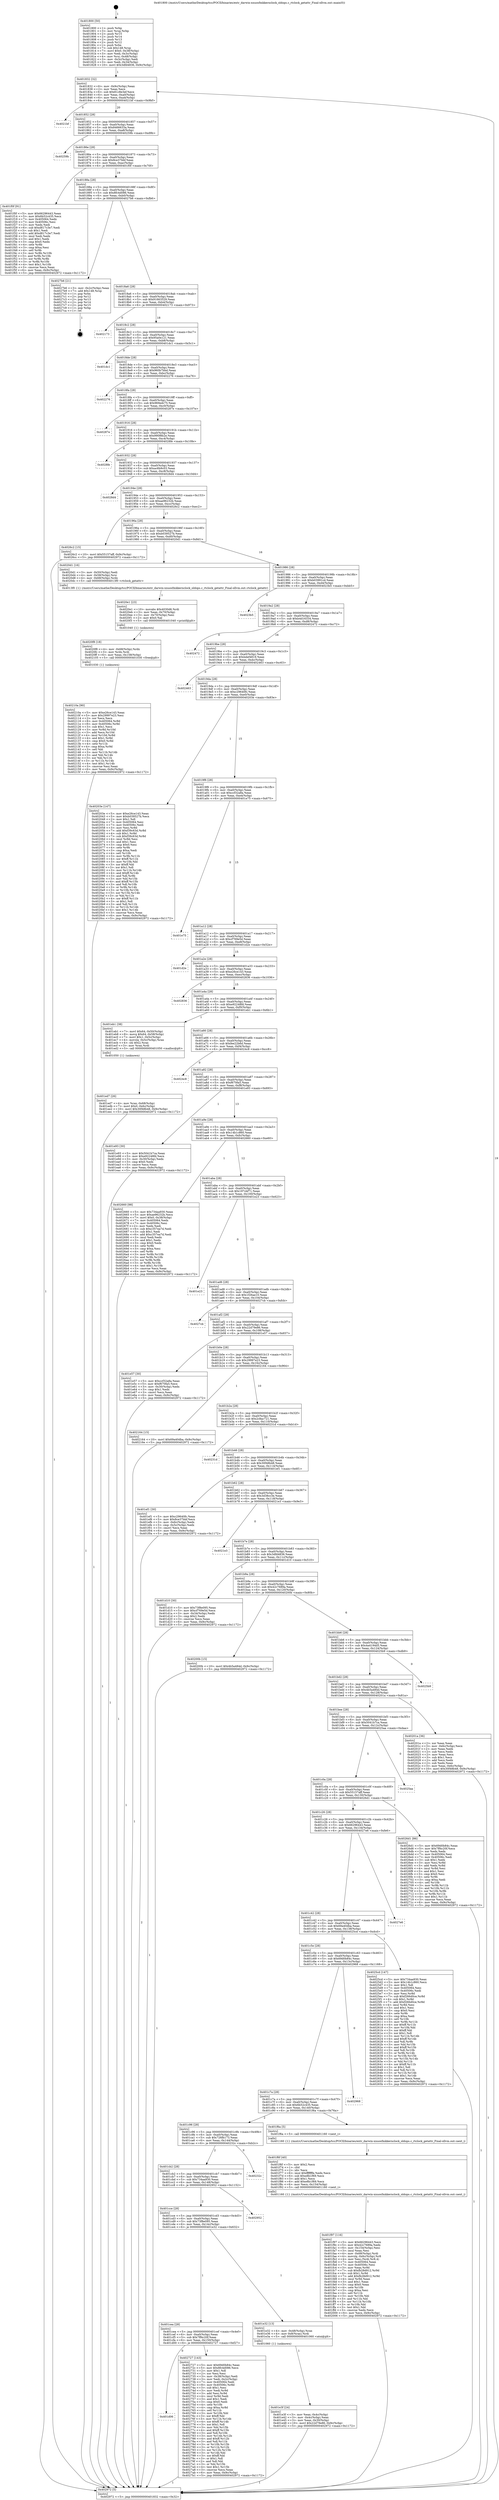 digraph "0x401800" {
  label = "0x401800 (/mnt/c/Users/mathe/Desktop/tcc/POCII/binaries/extr_darwin-xnuosfmkkernclock_oldops.c_rtclock_getattr_Final-ollvm.out::main(0))"
  labelloc = "t"
  node[shape=record]

  Entry [label="",width=0.3,height=0.3,shape=circle,fillcolor=black,style=filled]
  "0x401832" [label="{
     0x401832 [32]\l
     | [instrs]\l
     &nbsp;&nbsp;0x401832 \<+6\>: mov -0x9c(%rbp),%eax\l
     &nbsp;&nbsp;0x401838 \<+2\>: mov %eax,%ecx\l
     &nbsp;&nbsp;0x40183a \<+6\>: sub $0x81c8e3ef,%ecx\l
     &nbsp;&nbsp;0x401840 \<+6\>: mov %eax,-0xa0(%rbp)\l
     &nbsp;&nbsp;0x401846 \<+6\>: mov %ecx,-0xa4(%rbp)\l
     &nbsp;&nbsp;0x40184c \<+6\>: je 00000000004021bf \<main+0x9bf\>\l
  }"]
  "0x4021bf" [label="{
     0x4021bf\l
  }", style=dashed]
  "0x401852" [label="{
     0x401852 [28]\l
     | [instrs]\l
     &nbsp;&nbsp;0x401852 \<+5\>: jmp 0000000000401857 \<main+0x57\>\l
     &nbsp;&nbsp;0x401857 \<+6\>: mov -0xa0(%rbp),%eax\l
     &nbsp;&nbsp;0x40185d \<+5\>: sub $0x8466633a,%eax\l
     &nbsp;&nbsp;0x401862 \<+6\>: mov %eax,-0xa8(%rbp)\l
     &nbsp;&nbsp;0x401868 \<+6\>: je 000000000040259b \<main+0xd9b\>\l
  }"]
  Exit [label="",width=0.3,height=0.3,shape=circle,fillcolor=black,style=filled,peripheries=2]
  "0x40259b" [label="{
     0x40259b\l
  }", style=dashed]
  "0x40186e" [label="{
     0x40186e [28]\l
     | [instrs]\l
     &nbsp;&nbsp;0x40186e \<+5\>: jmp 0000000000401873 \<main+0x73\>\l
     &nbsp;&nbsp;0x401873 \<+6\>: mov -0xa0(%rbp),%eax\l
     &nbsp;&nbsp;0x401879 \<+5\>: sub $0x8ce37bbf,%eax\l
     &nbsp;&nbsp;0x40187e \<+6\>: mov %eax,-0xac(%rbp)\l
     &nbsp;&nbsp;0x401884 \<+6\>: je 0000000000401f0f \<main+0x70f\>\l
  }"]
  "0x401d06" [label="{
     0x401d06\l
  }", style=dashed]
  "0x401f0f" [label="{
     0x401f0f [91]\l
     | [instrs]\l
     &nbsp;&nbsp;0x401f0f \<+5\>: mov $0x66296443,%eax\l
     &nbsp;&nbsp;0x401f14 \<+5\>: mov $0x6b52c435,%ecx\l
     &nbsp;&nbsp;0x401f19 \<+7\>: mov 0x405064,%edx\l
     &nbsp;&nbsp;0x401f20 \<+7\>: mov 0x40506c,%esi\l
     &nbsp;&nbsp;0x401f27 \<+2\>: mov %edx,%edi\l
     &nbsp;&nbsp;0x401f29 \<+6\>: sub $0xd817c3e7,%edi\l
     &nbsp;&nbsp;0x401f2f \<+3\>: sub $0x1,%edi\l
     &nbsp;&nbsp;0x401f32 \<+6\>: add $0xd817c3e7,%edi\l
     &nbsp;&nbsp;0x401f38 \<+3\>: imul %edi,%edx\l
     &nbsp;&nbsp;0x401f3b \<+3\>: and $0x1,%edx\l
     &nbsp;&nbsp;0x401f3e \<+3\>: cmp $0x0,%edx\l
     &nbsp;&nbsp;0x401f41 \<+4\>: sete %r8b\l
     &nbsp;&nbsp;0x401f45 \<+3\>: cmp $0xa,%esi\l
     &nbsp;&nbsp;0x401f48 \<+4\>: setl %r9b\l
     &nbsp;&nbsp;0x401f4c \<+3\>: mov %r8b,%r10b\l
     &nbsp;&nbsp;0x401f4f \<+3\>: and %r9b,%r10b\l
     &nbsp;&nbsp;0x401f52 \<+3\>: xor %r9b,%r8b\l
     &nbsp;&nbsp;0x401f55 \<+3\>: or %r8b,%r10b\l
     &nbsp;&nbsp;0x401f58 \<+4\>: test $0x1,%r10b\l
     &nbsp;&nbsp;0x401f5c \<+3\>: cmovne %ecx,%eax\l
     &nbsp;&nbsp;0x401f5f \<+6\>: mov %eax,-0x9c(%rbp)\l
     &nbsp;&nbsp;0x401f65 \<+5\>: jmp 0000000000402972 \<main+0x1172\>\l
  }"]
  "0x40188a" [label="{
     0x40188a [28]\l
     | [instrs]\l
     &nbsp;&nbsp;0x40188a \<+5\>: jmp 000000000040188f \<main+0x8f\>\l
     &nbsp;&nbsp;0x40188f \<+6\>: mov -0xa0(%rbp),%eax\l
     &nbsp;&nbsp;0x401895 \<+5\>: sub $0x8fc4d086,%eax\l
     &nbsp;&nbsp;0x40189a \<+6\>: mov %eax,-0xb0(%rbp)\l
     &nbsp;&nbsp;0x4018a0 \<+6\>: je 00000000004027b6 \<main+0xfb6\>\l
  }"]
  "0x402727" [label="{
     0x402727 [143]\l
     | [instrs]\l
     &nbsp;&nbsp;0x402727 \<+5\>: mov $0x69d0b84c,%eax\l
     &nbsp;&nbsp;0x40272c \<+5\>: mov $0x8fc4d086,%ecx\l
     &nbsp;&nbsp;0x402731 \<+2\>: mov $0x1,%dl\l
     &nbsp;&nbsp;0x402733 \<+2\>: xor %esi,%esi\l
     &nbsp;&nbsp;0x402735 \<+3\>: mov -0x38(%rbp),%edi\l
     &nbsp;&nbsp;0x402738 \<+3\>: mov %edi,-0x2c(%rbp)\l
     &nbsp;&nbsp;0x40273b \<+7\>: mov 0x405064,%edi\l
     &nbsp;&nbsp;0x402742 \<+8\>: mov 0x40506c,%r8d\l
     &nbsp;&nbsp;0x40274a \<+3\>: sub $0x1,%esi\l
     &nbsp;&nbsp;0x40274d \<+3\>: mov %edi,%r9d\l
     &nbsp;&nbsp;0x402750 \<+3\>: add %esi,%r9d\l
     &nbsp;&nbsp;0x402753 \<+4\>: imul %r9d,%edi\l
     &nbsp;&nbsp;0x402757 \<+3\>: and $0x1,%edi\l
     &nbsp;&nbsp;0x40275a \<+3\>: cmp $0x0,%edi\l
     &nbsp;&nbsp;0x40275d \<+4\>: sete %r10b\l
     &nbsp;&nbsp;0x402761 \<+4\>: cmp $0xa,%r8d\l
     &nbsp;&nbsp;0x402765 \<+4\>: setl %r11b\l
     &nbsp;&nbsp;0x402769 \<+3\>: mov %r10b,%bl\l
     &nbsp;&nbsp;0x40276c \<+3\>: xor $0xff,%bl\l
     &nbsp;&nbsp;0x40276f \<+3\>: mov %r11b,%r14b\l
     &nbsp;&nbsp;0x402772 \<+4\>: xor $0xff,%r14b\l
     &nbsp;&nbsp;0x402776 \<+3\>: xor $0x1,%dl\l
     &nbsp;&nbsp;0x402779 \<+3\>: mov %bl,%r15b\l
     &nbsp;&nbsp;0x40277c \<+4\>: and $0xff,%r15b\l
     &nbsp;&nbsp;0x402780 \<+3\>: and %dl,%r10b\l
     &nbsp;&nbsp;0x402783 \<+3\>: mov %r14b,%r12b\l
     &nbsp;&nbsp;0x402786 \<+4\>: and $0xff,%r12b\l
     &nbsp;&nbsp;0x40278a \<+3\>: and %dl,%r11b\l
     &nbsp;&nbsp;0x40278d \<+3\>: or %r10b,%r15b\l
     &nbsp;&nbsp;0x402790 \<+3\>: or %r11b,%r12b\l
     &nbsp;&nbsp;0x402793 \<+3\>: xor %r12b,%r15b\l
     &nbsp;&nbsp;0x402796 \<+3\>: or %r14b,%bl\l
     &nbsp;&nbsp;0x402799 \<+3\>: xor $0xff,%bl\l
     &nbsp;&nbsp;0x40279c \<+3\>: or $0x1,%dl\l
     &nbsp;&nbsp;0x40279f \<+2\>: and %dl,%bl\l
     &nbsp;&nbsp;0x4027a1 \<+3\>: or %bl,%r15b\l
     &nbsp;&nbsp;0x4027a4 \<+4\>: test $0x1,%r15b\l
     &nbsp;&nbsp;0x4027a8 \<+3\>: cmovne %ecx,%eax\l
     &nbsp;&nbsp;0x4027ab \<+6\>: mov %eax,-0x9c(%rbp)\l
     &nbsp;&nbsp;0x4027b1 \<+5\>: jmp 0000000000402972 \<main+0x1172\>\l
  }"]
  "0x4027b6" [label="{
     0x4027b6 [21]\l
     | [instrs]\l
     &nbsp;&nbsp;0x4027b6 \<+3\>: mov -0x2c(%rbp),%eax\l
     &nbsp;&nbsp;0x4027b9 \<+7\>: add $0x148,%rsp\l
     &nbsp;&nbsp;0x4027c0 \<+1\>: pop %rbx\l
     &nbsp;&nbsp;0x4027c1 \<+2\>: pop %r12\l
     &nbsp;&nbsp;0x4027c3 \<+2\>: pop %r13\l
     &nbsp;&nbsp;0x4027c5 \<+2\>: pop %r14\l
     &nbsp;&nbsp;0x4027c7 \<+2\>: pop %r15\l
     &nbsp;&nbsp;0x4027c9 \<+1\>: pop %rbp\l
     &nbsp;&nbsp;0x4027ca \<+1\>: ret\l
  }"]
  "0x4018a6" [label="{
     0x4018a6 [28]\l
     | [instrs]\l
     &nbsp;&nbsp;0x4018a6 \<+5\>: jmp 00000000004018ab \<main+0xab\>\l
     &nbsp;&nbsp;0x4018ab \<+6\>: mov -0xa0(%rbp),%eax\l
     &nbsp;&nbsp;0x4018b1 \<+5\>: sub $0x91663529,%eax\l
     &nbsp;&nbsp;0x4018b6 \<+6\>: mov %eax,-0xb4(%rbp)\l
     &nbsp;&nbsp;0x4018bc \<+6\>: je 0000000000402173 \<main+0x973\>\l
  }"]
  "0x40210a" [label="{
     0x40210a [90]\l
     | [instrs]\l
     &nbsp;&nbsp;0x40210a \<+5\>: mov $0xe26ce143,%eax\l
     &nbsp;&nbsp;0x40210f \<+5\>: mov $0x29997e23,%esi\l
     &nbsp;&nbsp;0x402114 \<+2\>: xor %ecx,%ecx\l
     &nbsp;&nbsp;0x402116 \<+8\>: mov 0x405064,%r8d\l
     &nbsp;&nbsp;0x40211e \<+8\>: mov 0x40506c,%r9d\l
     &nbsp;&nbsp;0x402126 \<+3\>: sub $0x1,%ecx\l
     &nbsp;&nbsp;0x402129 \<+3\>: mov %r8d,%r10d\l
     &nbsp;&nbsp;0x40212c \<+3\>: add %ecx,%r10d\l
     &nbsp;&nbsp;0x40212f \<+4\>: imul %r10d,%r8d\l
     &nbsp;&nbsp;0x402133 \<+4\>: and $0x1,%r8d\l
     &nbsp;&nbsp;0x402137 \<+4\>: cmp $0x0,%r8d\l
     &nbsp;&nbsp;0x40213b \<+4\>: sete %r11b\l
     &nbsp;&nbsp;0x40213f \<+4\>: cmp $0xa,%r9d\l
     &nbsp;&nbsp;0x402143 \<+3\>: setl %bl\l
     &nbsp;&nbsp;0x402146 \<+3\>: mov %r11b,%r14b\l
     &nbsp;&nbsp;0x402149 \<+3\>: and %bl,%r14b\l
     &nbsp;&nbsp;0x40214c \<+3\>: xor %bl,%r11b\l
     &nbsp;&nbsp;0x40214f \<+3\>: or %r11b,%r14b\l
     &nbsp;&nbsp;0x402152 \<+4\>: test $0x1,%r14b\l
     &nbsp;&nbsp;0x402156 \<+3\>: cmovne %esi,%eax\l
     &nbsp;&nbsp;0x402159 \<+6\>: mov %eax,-0x9c(%rbp)\l
     &nbsp;&nbsp;0x40215f \<+5\>: jmp 0000000000402972 \<main+0x1172\>\l
  }"]
  "0x402173" [label="{
     0x402173\l
  }", style=dashed]
  "0x4018c2" [label="{
     0x4018c2 [28]\l
     | [instrs]\l
     &nbsp;&nbsp;0x4018c2 \<+5\>: jmp 00000000004018c7 \<main+0xc7\>\l
     &nbsp;&nbsp;0x4018c7 \<+6\>: mov -0xa0(%rbp),%eax\l
     &nbsp;&nbsp;0x4018cd \<+5\>: sub $0x95a0e121,%eax\l
     &nbsp;&nbsp;0x4018d2 \<+6\>: mov %eax,-0xb8(%rbp)\l
     &nbsp;&nbsp;0x4018d8 \<+6\>: je 0000000000401dc1 \<main+0x5c1\>\l
  }"]
  "0x4020f8" [label="{
     0x4020f8 [18]\l
     | [instrs]\l
     &nbsp;&nbsp;0x4020f8 \<+4\>: mov -0x68(%rbp),%rdx\l
     &nbsp;&nbsp;0x4020fc \<+3\>: mov %rdx,%rdi\l
     &nbsp;&nbsp;0x4020ff \<+6\>: mov %eax,-0x158(%rbp)\l
     &nbsp;&nbsp;0x402105 \<+5\>: call 0000000000401030 \<free@plt\>\l
     | [calls]\l
     &nbsp;&nbsp;0x401030 \{1\} (unknown)\l
  }"]
  "0x401dc1" [label="{
     0x401dc1\l
  }", style=dashed]
  "0x4018de" [label="{
     0x4018de [28]\l
     | [instrs]\l
     &nbsp;&nbsp;0x4018de \<+5\>: jmp 00000000004018e3 \<main+0xe3\>\l
     &nbsp;&nbsp;0x4018e3 \<+6\>: mov -0xa0(%rbp),%eax\l
     &nbsp;&nbsp;0x4018e9 \<+5\>: sub $0x960b7bbd,%eax\l
     &nbsp;&nbsp;0x4018ee \<+6\>: mov %eax,-0xbc(%rbp)\l
     &nbsp;&nbsp;0x4018f4 \<+6\>: je 0000000000402276 \<main+0xa76\>\l
  }"]
  "0x4020e1" [label="{
     0x4020e1 [23]\l
     | [instrs]\l
     &nbsp;&nbsp;0x4020e1 \<+10\>: movabs $0x4030d6,%rdi\l
     &nbsp;&nbsp;0x4020eb \<+3\>: mov %eax,-0x70(%rbp)\l
     &nbsp;&nbsp;0x4020ee \<+3\>: mov -0x70(%rbp),%esi\l
     &nbsp;&nbsp;0x4020f1 \<+2\>: mov $0x0,%al\l
     &nbsp;&nbsp;0x4020f3 \<+5\>: call 0000000000401040 \<printf@plt\>\l
     | [calls]\l
     &nbsp;&nbsp;0x401040 \{1\} (unknown)\l
  }"]
  "0x402276" [label="{
     0x402276\l
  }", style=dashed]
  "0x4018fa" [label="{
     0x4018fa [28]\l
     | [instrs]\l
     &nbsp;&nbsp;0x4018fa \<+5\>: jmp 00000000004018ff \<main+0xff\>\l
     &nbsp;&nbsp;0x4018ff \<+6\>: mov -0xa0(%rbp),%eax\l
     &nbsp;&nbsp;0x401905 \<+5\>: sub $0x969edc75,%eax\l
     &nbsp;&nbsp;0x40190a \<+6\>: mov %eax,-0xc0(%rbp)\l
     &nbsp;&nbsp;0x401910 \<+6\>: je 000000000040287e \<main+0x107e\>\l
  }"]
  "0x401f97" [label="{
     0x401f97 [116]\l
     | [instrs]\l
     &nbsp;&nbsp;0x401f97 \<+5\>: mov $0x66296443,%ecx\l
     &nbsp;&nbsp;0x401f9c \<+5\>: mov $0x42c7689a,%edx\l
     &nbsp;&nbsp;0x401fa1 \<+6\>: mov -0x154(%rbp),%esi\l
     &nbsp;&nbsp;0x401fa7 \<+3\>: imul %eax,%esi\l
     &nbsp;&nbsp;0x401faa \<+4\>: mov -0x68(%rbp),%rdi\l
     &nbsp;&nbsp;0x401fae \<+4\>: movslq -0x6c(%rbp),%r8\l
     &nbsp;&nbsp;0x401fb2 \<+4\>: mov %esi,(%rdi,%r8,4)\l
     &nbsp;&nbsp;0x401fb6 \<+7\>: mov 0x405064,%eax\l
     &nbsp;&nbsp;0x401fbd \<+7\>: mov 0x40506c,%esi\l
     &nbsp;&nbsp;0x401fc4 \<+3\>: mov %eax,%r9d\l
     &nbsp;&nbsp;0x401fc7 \<+7\>: sub $0xfb28d912,%r9d\l
     &nbsp;&nbsp;0x401fce \<+4\>: sub $0x1,%r9d\l
     &nbsp;&nbsp;0x401fd2 \<+7\>: add $0xfb28d912,%r9d\l
     &nbsp;&nbsp;0x401fd9 \<+4\>: imul %r9d,%eax\l
     &nbsp;&nbsp;0x401fdd \<+3\>: and $0x1,%eax\l
     &nbsp;&nbsp;0x401fe0 \<+3\>: cmp $0x0,%eax\l
     &nbsp;&nbsp;0x401fe3 \<+4\>: sete %r10b\l
     &nbsp;&nbsp;0x401fe7 \<+3\>: cmp $0xa,%esi\l
     &nbsp;&nbsp;0x401fea \<+4\>: setl %r11b\l
     &nbsp;&nbsp;0x401fee \<+3\>: mov %r10b,%bl\l
     &nbsp;&nbsp;0x401ff1 \<+3\>: and %r11b,%bl\l
     &nbsp;&nbsp;0x401ff4 \<+3\>: xor %r11b,%r10b\l
     &nbsp;&nbsp;0x401ff7 \<+3\>: or %r10b,%bl\l
     &nbsp;&nbsp;0x401ffa \<+3\>: test $0x1,%bl\l
     &nbsp;&nbsp;0x401ffd \<+3\>: cmovne %edx,%ecx\l
     &nbsp;&nbsp;0x402000 \<+6\>: mov %ecx,-0x9c(%rbp)\l
     &nbsp;&nbsp;0x402006 \<+5\>: jmp 0000000000402972 \<main+0x1172\>\l
  }"]
  "0x40287e" [label="{
     0x40287e\l
  }", style=dashed]
  "0x401916" [label="{
     0x401916 [28]\l
     | [instrs]\l
     &nbsp;&nbsp;0x401916 \<+5\>: jmp 000000000040191b \<main+0x11b\>\l
     &nbsp;&nbsp;0x40191b \<+6\>: mov -0xa0(%rbp),%eax\l
     &nbsp;&nbsp;0x401921 \<+5\>: sub $0x990f8b2e,%eax\l
     &nbsp;&nbsp;0x401926 \<+6\>: mov %eax,-0xc4(%rbp)\l
     &nbsp;&nbsp;0x40192c \<+6\>: je 00000000004028fe \<main+0x10fe\>\l
  }"]
  "0x401f6f" [label="{
     0x401f6f [40]\l
     | [instrs]\l
     &nbsp;&nbsp;0x401f6f \<+5\>: mov $0x2,%ecx\l
     &nbsp;&nbsp;0x401f74 \<+1\>: cltd\l
     &nbsp;&nbsp;0x401f75 \<+2\>: idiv %ecx\l
     &nbsp;&nbsp;0x401f77 \<+6\>: imul $0xfffffffe,%edx,%ecx\l
     &nbsp;&nbsp;0x401f7d \<+6\>: sub $0xe8b1f69,%ecx\l
     &nbsp;&nbsp;0x401f83 \<+3\>: add $0x1,%ecx\l
     &nbsp;&nbsp;0x401f86 \<+6\>: add $0xe8b1f69,%ecx\l
     &nbsp;&nbsp;0x401f8c \<+6\>: mov %ecx,-0x154(%rbp)\l
     &nbsp;&nbsp;0x401f92 \<+5\>: call 0000000000401160 \<next_i\>\l
     | [calls]\l
     &nbsp;&nbsp;0x401160 \{1\} (/mnt/c/Users/mathe/Desktop/tcc/POCII/binaries/extr_darwin-xnuosfmkkernclock_oldops.c_rtclock_getattr_Final-ollvm.out::next_i)\l
  }"]
  "0x4028fe" [label="{
     0x4028fe\l
  }", style=dashed]
  "0x401932" [label="{
     0x401932 [28]\l
     | [instrs]\l
     &nbsp;&nbsp;0x401932 \<+5\>: jmp 0000000000401937 \<main+0x137\>\l
     &nbsp;&nbsp;0x401937 \<+6\>: mov -0xa0(%rbp),%eax\l
     &nbsp;&nbsp;0x40193d \<+5\>: sub $0xac6b9c03,%eax\l
     &nbsp;&nbsp;0x401942 \<+6\>: mov %eax,-0xc8(%rbp)\l
     &nbsp;&nbsp;0x401948 \<+6\>: je 00000000004028d4 \<main+0x10d4\>\l
  }"]
  "0x401ed7" [label="{
     0x401ed7 [26]\l
     | [instrs]\l
     &nbsp;&nbsp;0x401ed7 \<+4\>: mov %rax,-0x68(%rbp)\l
     &nbsp;&nbsp;0x401edb \<+7\>: movl $0x0,-0x6c(%rbp)\l
     &nbsp;&nbsp;0x401ee2 \<+10\>: movl $0x30f48b48,-0x9c(%rbp)\l
     &nbsp;&nbsp;0x401eec \<+5\>: jmp 0000000000402972 \<main+0x1172\>\l
  }"]
  "0x4028d4" [label="{
     0x4028d4\l
  }", style=dashed]
  "0x40194e" [label="{
     0x40194e [28]\l
     | [instrs]\l
     &nbsp;&nbsp;0x40194e \<+5\>: jmp 0000000000401953 \<main+0x153\>\l
     &nbsp;&nbsp;0x401953 \<+6\>: mov -0xa0(%rbp),%eax\l
     &nbsp;&nbsp;0x401959 \<+5\>: sub $0xae96232b,%eax\l
     &nbsp;&nbsp;0x40195e \<+6\>: mov %eax,-0xcc(%rbp)\l
     &nbsp;&nbsp;0x401964 \<+6\>: je 00000000004026c2 \<main+0xec2\>\l
  }"]
  "0x401e3f" [label="{
     0x401e3f [24]\l
     | [instrs]\l
     &nbsp;&nbsp;0x401e3f \<+3\>: mov %eax,-0x4c(%rbp)\l
     &nbsp;&nbsp;0x401e42 \<+3\>: mov -0x4c(%rbp),%eax\l
     &nbsp;&nbsp;0x401e45 \<+3\>: mov %eax,-0x30(%rbp)\l
     &nbsp;&nbsp;0x401e48 \<+10\>: movl $0x22d79e86,-0x9c(%rbp)\l
     &nbsp;&nbsp;0x401e52 \<+5\>: jmp 0000000000402972 \<main+0x1172\>\l
  }"]
  "0x4026c2" [label="{
     0x4026c2 [15]\l
     | [instrs]\l
     &nbsp;&nbsp;0x4026c2 \<+10\>: movl $0x55157aff,-0x9c(%rbp)\l
     &nbsp;&nbsp;0x4026cc \<+5\>: jmp 0000000000402972 \<main+0x1172\>\l
  }"]
  "0x40196a" [label="{
     0x40196a [28]\l
     | [instrs]\l
     &nbsp;&nbsp;0x40196a \<+5\>: jmp 000000000040196f \<main+0x16f\>\l
     &nbsp;&nbsp;0x40196f \<+6\>: mov -0xa0(%rbp),%eax\l
     &nbsp;&nbsp;0x401975 \<+5\>: sub $0xb039527b,%eax\l
     &nbsp;&nbsp;0x40197a \<+6\>: mov %eax,-0xd0(%rbp)\l
     &nbsp;&nbsp;0x401980 \<+6\>: je 00000000004020d1 \<main+0x8d1\>\l
  }"]
  "0x401cea" [label="{
     0x401cea [28]\l
     | [instrs]\l
     &nbsp;&nbsp;0x401cea \<+5\>: jmp 0000000000401cef \<main+0x4ef\>\l
     &nbsp;&nbsp;0x401cef \<+6\>: mov -0xa0(%rbp),%eax\l
     &nbsp;&nbsp;0x401cf5 \<+5\>: sub $0x7ff4c20f,%eax\l
     &nbsp;&nbsp;0x401cfa \<+6\>: mov %eax,-0x150(%rbp)\l
     &nbsp;&nbsp;0x401d00 \<+6\>: je 0000000000402727 \<main+0xf27\>\l
  }"]
  "0x4020d1" [label="{
     0x4020d1 [16]\l
     | [instrs]\l
     &nbsp;&nbsp;0x4020d1 \<+3\>: mov -0x50(%rbp),%edi\l
     &nbsp;&nbsp;0x4020d4 \<+4\>: mov -0x58(%rbp),%rsi\l
     &nbsp;&nbsp;0x4020d8 \<+4\>: mov -0x68(%rbp),%rdx\l
     &nbsp;&nbsp;0x4020dc \<+5\>: call 00000000004013f0 \<rtclock_getattr\>\l
     | [calls]\l
     &nbsp;&nbsp;0x4013f0 \{1\} (/mnt/c/Users/mathe/Desktop/tcc/POCII/binaries/extr_darwin-xnuosfmkkernclock_oldops.c_rtclock_getattr_Final-ollvm.out::rtclock_getattr)\l
  }"]
  "0x401986" [label="{
     0x401986 [28]\l
     | [instrs]\l
     &nbsp;&nbsp;0x401986 \<+5\>: jmp 000000000040198b \<main+0x18b\>\l
     &nbsp;&nbsp;0x40198b \<+6\>: mov -0xa0(%rbp),%eax\l
     &nbsp;&nbsp;0x401991 \<+5\>: sub $0xb03991cd,%eax\l
     &nbsp;&nbsp;0x401996 \<+6\>: mov %eax,-0xd4(%rbp)\l
     &nbsp;&nbsp;0x40199c \<+6\>: je 00000000004023b5 \<main+0xbb5\>\l
  }"]
  "0x401e32" [label="{
     0x401e32 [13]\l
     | [instrs]\l
     &nbsp;&nbsp;0x401e32 \<+4\>: mov -0x48(%rbp),%rax\l
     &nbsp;&nbsp;0x401e36 \<+4\>: mov 0x8(%rax),%rdi\l
     &nbsp;&nbsp;0x401e3a \<+5\>: call 0000000000401060 \<atoi@plt\>\l
     | [calls]\l
     &nbsp;&nbsp;0x401060 \{1\} (unknown)\l
  }"]
  "0x4023b5" [label="{
     0x4023b5\l
  }", style=dashed]
  "0x4019a2" [label="{
     0x4019a2 [28]\l
     | [instrs]\l
     &nbsp;&nbsp;0x4019a2 \<+5\>: jmp 00000000004019a7 \<main+0x1a7\>\l
     &nbsp;&nbsp;0x4019a7 \<+6\>: mov -0xa0(%rbp),%eax\l
     &nbsp;&nbsp;0x4019ad \<+5\>: sub $0xb4d16334,%eax\l
     &nbsp;&nbsp;0x4019b2 \<+6\>: mov %eax,-0xd8(%rbp)\l
     &nbsp;&nbsp;0x4019b8 \<+6\>: je 0000000000402472 \<main+0xc72\>\l
  }"]
  "0x401cce" [label="{
     0x401cce [28]\l
     | [instrs]\l
     &nbsp;&nbsp;0x401cce \<+5\>: jmp 0000000000401cd3 \<main+0x4d3\>\l
     &nbsp;&nbsp;0x401cd3 \<+6\>: mov -0xa0(%rbp),%eax\l
     &nbsp;&nbsp;0x401cd9 \<+5\>: sub $0x73f8e095,%eax\l
     &nbsp;&nbsp;0x401cde \<+6\>: mov %eax,-0x14c(%rbp)\l
     &nbsp;&nbsp;0x401ce4 \<+6\>: je 0000000000401e32 \<main+0x632\>\l
  }"]
  "0x402472" [label="{
     0x402472\l
  }", style=dashed]
  "0x4019be" [label="{
     0x4019be [28]\l
     | [instrs]\l
     &nbsp;&nbsp;0x4019be \<+5\>: jmp 00000000004019c3 \<main+0x1c3\>\l
     &nbsp;&nbsp;0x4019c3 \<+6\>: mov -0xa0(%rbp),%eax\l
     &nbsp;&nbsp;0x4019c9 \<+5\>: sub $0xbdef4819,%eax\l
     &nbsp;&nbsp;0x4019ce \<+6\>: mov %eax,-0xdc(%rbp)\l
     &nbsp;&nbsp;0x4019d4 \<+6\>: je 0000000000402463 \<main+0xc63\>\l
  }"]
  "0x402952" [label="{
     0x402952\l
  }", style=dashed]
  "0x402463" [label="{
     0x402463\l
  }", style=dashed]
  "0x4019da" [label="{
     0x4019da [28]\l
     | [instrs]\l
     &nbsp;&nbsp;0x4019da \<+5\>: jmp 00000000004019df \<main+0x1df\>\l
     &nbsp;&nbsp;0x4019df \<+6\>: mov -0xa0(%rbp),%eax\l
     &nbsp;&nbsp;0x4019e5 \<+5\>: sub $0xc29640fc,%eax\l
     &nbsp;&nbsp;0x4019ea \<+6\>: mov %eax,-0xe0(%rbp)\l
     &nbsp;&nbsp;0x4019f0 \<+6\>: je 000000000040203e \<main+0x83e\>\l
  }"]
  "0x401cb2" [label="{
     0x401cb2 [28]\l
     | [instrs]\l
     &nbsp;&nbsp;0x401cb2 \<+5\>: jmp 0000000000401cb7 \<main+0x4b7\>\l
     &nbsp;&nbsp;0x401cb7 \<+6\>: mov -0xa0(%rbp),%eax\l
     &nbsp;&nbsp;0x401cbd \<+5\>: sub $0x734aa930,%eax\l
     &nbsp;&nbsp;0x401cc2 \<+6\>: mov %eax,-0x148(%rbp)\l
     &nbsp;&nbsp;0x401cc8 \<+6\>: je 0000000000402952 \<main+0x1152\>\l
  }"]
  "0x40203e" [label="{
     0x40203e [147]\l
     | [instrs]\l
     &nbsp;&nbsp;0x40203e \<+5\>: mov $0xe26ce143,%eax\l
     &nbsp;&nbsp;0x402043 \<+5\>: mov $0xb039527b,%ecx\l
     &nbsp;&nbsp;0x402048 \<+2\>: mov $0x1,%dl\l
     &nbsp;&nbsp;0x40204a \<+7\>: mov 0x405064,%esi\l
     &nbsp;&nbsp;0x402051 \<+7\>: mov 0x40506c,%edi\l
     &nbsp;&nbsp;0x402058 \<+3\>: mov %esi,%r8d\l
     &nbsp;&nbsp;0x40205b \<+7\>: add $0xf39c63d,%r8d\l
     &nbsp;&nbsp;0x402062 \<+4\>: sub $0x1,%r8d\l
     &nbsp;&nbsp;0x402066 \<+7\>: sub $0xf39c63d,%r8d\l
     &nbsp;&nbsp;0x40206d \<+4\>: imul %r8d,%esi\l
     &nbsp;&nbsp;0x402071 \<+3\>: and $0x1,%esi\l
     &nbsp;&nbsp;0x402074 \<+3\>: cmp $0x0,%esi\l
     &nbsp;&nbsp;0x402077 \<+4\>: sete %r9b\l
     &nbsp;&nbsp;0x40207b \<+3\>: cmp $0xa,%edi\l
     &nbsp;&nbsp;0x40207e \<+4\>: setl %r10b\l
     &nbsp;&nbsp;0x402082 \<+3\>: mov %r9b,%r11b\l
     &nbsp;&nbsp;0x402085 \<+4\>: xor $0xff,%r11b\l
     &nbsp;&nbsp;0x402089 \<+3\>: mov %r10b,%bl\l
     &nbsp;&nbsp;0x40208c \<+3\>: xor $0xff,%bl\l
     &nbsp;&nbsp;0x40208f \<+3\>: xor $0x1,%dl\l
     &nbsp;&nbsp;0x402092 \<+3\>: mov %r11b,%r14b\l
     &nbsp;&nbsp;0x402095 \<+4\>: and $0xff,%r14b\l
     &nbsp;&nbsp;0x402099 \<+3\>: and %dl,%r9b\l
     &nbsp;&nbsp;0x40209c \<+3\>: mov %bl,%r15b\l
     &nbsp;&nbsp;0x40209f \<+4\>: and $0xff,%r15b\l
     &nbsp;&nbsp;0x4020a3 \<+3\>: and %dl,%r10b\l
     &nbsp;&nbsp;0x4020a6 \<+3\>: or %r9b,%r14b\l
     &nbsp;&nbsp;0x4020a9 \<+3\>: or %r10b,%r15b\l
     &nbsp;&nbsp;0x4020ac \<+3\>: xor %r15b,%r14b\l
     &nbsp;&nbsp;0x4020af \<+3\>: or %bl,%r11b\l
     &nbsp;&nbsp;0x4020b2 \<+4\>: xor $0xff,%r11b\l
     &nbsp;&nbsp;0x4020b6 \<+3\>: or $0x1,%dl\l
     &nbsp;&nbsp;0x4020b9 \<+3\>: and %dl,%r11b\l
     &nbsp;&nbsp;0x4020bc \<+3\>: or %r11b,%r14b\l
     &nbsp;&nbsp;0x4020bf \<+4\>: test $0x1,%r14b\l
     &nbsp;&nbsp;0x4020c3 \<+3\>: cmovne %ecx,%eax\l
     &nbsp;&nbsp;0x4020c6 \<+6\>: mov %eax,-0x9c(%rbp)\l
     &nbsp;&nbsp;0x4020cc \<+5\>: jmp 0000000000402972 \<main+0x1172\>\l
  }"]
  "0x4019f6" [label="{
     0x4019f6 [28]\l
     | [instrs]\l
     &nbsp;&nbsp;0x4019f6 \<+5\>: jmp 00000000004019fb \<main+0x1fb\>\l
     &nbsp;&nbsp;0x4019fb \<+6\>: mov -0xa0(%rbp),%eax\l
     &nbsp;&nbsp;0x401a01 \<+5\>: sub $0xccf32a8a,%eax\l
     &nbsp;&nbsp;0x401a06 \<+6\>: mov %eax,-0xe4(%rbp)\l
     &nbsp;&nbsp;0x401a0c \<+6\>: je 0000000000401e75 \<main+0x675\>\l
  }"]
  "0x40232c" [label="{
     0x40232c\l
  }", style=dashed]
  "0x401e75" [label="{
     0x401e75\l
  }", style=dashed]
  "0x401a12" [label="{
     0x401a12 [28]\l
     | [instrs]\l
     &nbsp;&nbsp;0x401a12 \<+5\>: jmp 0000000000401a17 \<main+0x217\>\l
     &nbsp;&nbsp;0x401a17 \<+6\>: mov -0xa0(%rbp),%eax\l
     &nbsp;&nbsp;0x401a1d \<+5\>: sub $0xcf769e5d,%eax\l
     &nbsp;&nbsp;0x401a22 \<+6\>: mov %eax,-0xe8(%rbp)\l
     &nbsp;&nbsp;0x401a28 \<+6\>: je 0000000000401d2e \<main+0x52e\>\l
  }"]
  "0x401c96" [label="{
     0x401c96 [28]\l
     | [instrs]\l
     &nbsp;&nbsp;0x401c96 \<+5\>: jmp 0000000000401c9b \<main+0x49b\>\l
     &nbsp;&nbsp;0x401c9b \<+6\>: mov -0xa0(%rbp),%eax\l
     &nbsp;&nbsp;0x401ca1 \<+5\>: sub $0x726fb173,%eax\l
     &nbsp;&nbsp;0x401ca6 \<+6\>: mov %eax,-0x144(%rbp)\l
     &nbsp;&nbsp;0x401cac \<+6\>: je 000000000040232c \<main+0xb2c\>\l
  }"]
  "0x401d2e" [label="{
     0x401d2e\l
  }", style=dashed]
  "0x401a2e" [label="{
     0x401a2e [28]\l
     | [instrs]\l
     &nbsp;&nbsp;0x401a2e \<+5\>: jmp 0000000000401a33 \<main+0x233\>\l
     &nbsp;&nbsp;0x401a33 \<+6\>: mov -0xa0(%rbp),%eax\l
     &nbsp;&nbsp;0x401a39 \<+5\>: sub $0xe26ce143,%eax\l
     &nbsp;&nbsp;0x401a3e \<+6\>: mov %eax,-0xec(%rbp)\l
     &nbsp;&nbsp;0x401a44 \<+6\>: je 0000000000402836 \<main+0x1036\>\l
  }"]
  "0x401f6a" [label="{
     0x401f6a [5]\l
     | [instrs]\l
     &nbsp;&nbsp;0x401f6a \<+5\>: call 0000000000401160 \<next_i\>\l
     | [calls]\l
     &nbsp;&nbsp;0x401160 \{1\} (/mnt/c/Users/mathe/Desktop/tcc/POCII/binaries/extr_darwin-xnuosfmkkernclock_oldops.c_rtclock_getattr_Final-ollvm.out::next_i)\l
  }"]
  "0x402836" [label="{
     0x402836\l
  }", style=dashed]
  "0x401a4a" [label="{
     0x401a4a [28]\l
     | [instrs]\l
     &nbsp;&nbsp;0x401a4a \<+5\>: jmp 0000000000401a4f \<main+0x24f\>\l
     &nbsp;&nbsp;0x401a4f \<+6\>: mov -0xa0(%rbp),%eax\l
     &nbsp;&nbsp;0x401a55 \<+5\>: sub $0xe92248fd,%eax\l
     &nbsp;&nbsp;0x401a5a \<+6\>: mov %eax,-0xf0(%rbp)\l
     &nbsp;&nbsp;0x401a60 \<+6\>: je 0000000000401eb1 \<main+0x6b1\>\l
  }"]
  "0x401c7a" [label="{
     0x401c7a [28]\l
     | [instrs]\l
     &nbsp;&nbsp;0x401c7a \<+5\>: jmp 0000000000401c7f \<main+0x47f\>\l
     &nbsp;&nbsp;0x401c7f \<+6\>: mov -0xa0(%rbp),%eax\l
     &nbsp;&nbsp;0x401c85 \<+5\>: sub $0x6b52c435,%eax\l
     &nbsp;&nbsp;0x401c8a \<+6\>: mov %eax,-0x140(%rbp)\l
     &nbsp;&nbsp;0x401c90 \<+6\>: je 0000000000401f6a \<main+0x76a\>\l
  }"]
  "0x401eb1" [label="{
     0x401eb1 [38]\l
     | [instrs]\l
     &nbsp;&nbsp;0x401eb1 \<+7\>: movl $0x64,-0x50(%rbp)\l
     &nbsp;&nbsp;0x401eb8 \<+8\>: movq $0x64,-0x58(%rbp)\l
     &nbsp;&nbsp;0x401ec0 \<+7\>: movl $0x1,-0x5c(%rbp)\l
     &nbsp;&nbsp;0x401ec7 \<+4\>: movslq -0x5c(%rbp),%rax\l
     &nbsp;&nbsp;0x401ecb \<+4\>: shl $0x2,%rax\l
     &nbsp;&nbsp;0x401ecf \<+3\>: mov %rax,%rdi\l
     &nbsp;&nbsp;0x401ed2 \<+5\>: call 0000000000401050 \<malloc@plt\>\l
     | [calls]\l
     &nbsp;&nbsp;0x401050 \{1\} (unknown)\l
  }"]
  "0x401a66" [label="{
     0x401a66 [28]\l
     | [instrs]\l
     &nbsp;&nbsp;0x401a66 \<+5\>: jmp 0000000000401a6b \<main+0x26b\>\l
     &nbsp;&nbsp;0x401a6b \<+6\>: mov -0xa0(%rbp),%eax\l
     &nbsp;&nbsp;0x401a71 \<+5\>: sub $0xfee22b6d,%eax\l
     &nbsp;&nbsp;0x401a76 \<+6\>: mov %eax,-0xf4(%rbp)\l
     &nbsp;&nbsp;0x401a7c \<+6\>: je 00000000004024c8 \<main+0xcc8\>\l
  }"]
  "0x402968" [label="{
     0x402968\l
  }", style=dashed]
  "0x4024c8" [label="{
     0x4024c8\l
  }", style=dashed]
  "0x401a82" [label="{
     0x401a82 [28]\l
     | [instrs]\l
     &nbsp;&nbsp;0x401a82 \<+5\>: jmp 0000000000401a87 \<main+0x287\>\l
     &nbsp;&nbsp;0x401a87 \<+6\>: mov -0xa0(%rbp),%eax\l
     &nbsp;&nbsp;0x401a8d \<+5\>: sub $0xf670fa5,%eax\l
     &nbsp;&nbsp;0x401a92 \<+6\>: mov %eax,-0xf8(%rbp)\l
     &nbsp;&nbsp;0x401a98 \<+6\>: je 0000000000401e93 \<main+0x693\>\l
  }"]
  "0x401c5e" [label="{
     0x401c5e [28]\l
     | [instrs]\l
     &nbsp;&nbsp;0x401c5e \<+5\>: jmp 0000000000401c63 \<main+0x463\>\l
     &nbsp;&nbsp;0x401c63 \<+6\>: mov -0xa0(%rbp),%eax\l
     &nbsp;&nbsp;0x401c69 \<+5\>: sub $0x69d0b84c,%eax\l
     &nbsp;&nbsp;0x401c6e \<+6\>: mov %eax,-0x13c(%rbp)\l
     &nbsp;&nbsp;0x401c74 \<+6\>: je 0000000000402968 \<main+0x1168\>\l
  }"]
  "0x401e93" [label="{
     0x401e93 [30]\l
     | [instrs]\l
     &nbsp;&nbsp;0x401e93 \<+5\>: mov $0x5041b7ca,%eax\l
     &nbsp;&nbsp;0x401e98 \<+5\>: mov $0xe92248fd,%ecx\l
     &nbsp;&nbsp;0x401e9d \<+3\>: mov -0x30(%rbp),%edx\l
     &nbsp;&nbsp;0x401ea0 \<+3\>: cmp $0x0,%edx\l
     &nbsp;&nbsp;0x401ea3 \<+3\>: cmove %ecx,%eax\l
     &nbsp;&nbsp;0x401ea6 \<+6\>: mov %eax,-0x9c(%rbp)\l
     &nbsp;&nbsp;0x401eac \<+5\>: jmp 0000000000402972 \<main+0x1172\>\l
  }"]
  "0x401a9e" [label="{
     0x401a9e [28]\l
     | [instrs]\l
     &nbsp;&nbsp;0x401a9e \<+5\>: jmp 0000000000401aa3 \<main+0x2a3\>\l
     &nbsp;&nbsp;0x401aa3 \<+6\>: mov -0xa0(%rbp),%eax\l
     &nbsp;&nbsp;0x401aa9 \<+5\>: sub $0x14b1c860,%eax\l
     &nbsp;&nbsp;0x401aae \<+6\>: mov %eax,-0xfc(%rbp)\l
     &nbsp;&nbsp;0x401ab4 \<+6\>: je 0000000000402660 \<main+0xe60\>\l
  }"]
  "0x4025cd" [label="{
     0x4025cd [147]\l
     | [instrs]\l
     &nbsp;&nbsp;0x4025cd \<+5\>: mov $0x734aa930,%eax\l
     &nbsp;&nbsp;0x4025d2 \<+5\>: mov $0x14b1c860,%ecx\l
     &nbsp;&nbsp;0x4025d7 \<+2\>: mov $0x1,%dl\l
     &nbsp;&nbsp;0x4025d9 \<+7\>: mov 0x405064,%esi\l
     &nbsp;&nbsp;0x4025e0 \<+7\>: mov 0x40506c,%edi\l
     &nbsp;&nbsp;0x4025e7 \<+3\>: mov %esi,%r8d\l
     &nbsp;&nbsp;0x4025ea \<+7\>: sub $0xf266d0ce,%r8d\l
     &nbsp;&nbsp;0x4025f1 \<+4\>: sub $0x1,%r8d\l
     &nbsp;&nbsp;0x4025f5 \<+7\>: add $0xf266d0ce,%r8d\l
     &nbsp;&nbsp;0x4025fc \<+4\>: imul %r8d,%esi\l
     &nbsp;&nbsp;0x402600 \<+3\>: and $0x1,%esi\l
     &nbsp;&nbsp;0x402603 \<+3\>: cmp $0x0,%esi\l
     &nbsp;&nbsp;0x402606 \<+4\>: sete %r9b\l
     &nbsp;&nbsp;0x40260a \<+3\>: cmp $0xa,%edi\l
     &nbsp;&nbsp;0x40260d \<+4\>: setl %r10b\l
     &nbsp;&nbsp;0x402611 \<+3\>: mov %r9b,%r11b\l
     &nbsp;&nbsp;0x402614 \<+4\>: xor $0xff,%r11b\l
     &nbsp;&nbsp;0x402618 \<+3\>: mov %r10b,%bl\l
     &nbsp;&nbsp;0x40261b \<+3\>: xor $0xff,%bl\l
     &nbsp;&nbsp;0x40261e \<+3\>: xor $0x1,%dl\l
     &nbsp;&nbsp;0x402621 \<+3\>: mov %r11b,%r14b\l
     &nbsp;&nbsp;0x402624 \<+4\>: and $0xff,%r14b\l
     &nbsp;&nbsp;0x402628 \<+3\>: and %dl,%r9b\l
     &nbsp;&nbsp;0x40262b \<+3\>: mov %bl,%r15b\l
     &nbsp;&nbsp;0x40262e \<+4\>: and $0xff,%r15b\l
     &nbsp;&nbsp;0x402632 \<+3\>: and %dl,%r10b\l
     &nbsp;&nbsp;0x402635 \<+3\>: or %r9b,%r14b\l
     &nbsp;&nbsp;0x402638 \<+3\>: or %r10b,%r15b\l
     &nbsp;&nbsp;0x40263b \<+3\>: xor %r15b,%r14b\l
     &nbsp;&nbsp;0x40263e \<+3\>: or %bl,%r11b\l
     &nbsp;&nbsp;0x402641 \<+4\>: xor $0xff,%r11b\l
     &nbsp;&nbsp;0x402645 \<+3\>: or $0x1,%dl\l
     &nbsp;&nbsp;0x402648 \<+3\>: and %dl,%r11b\l
     &nbsp;&nbsp;0x40264b \<+3\>: or %r11b,%r14b\l
     &nbsp;&nbsp;0x40264e \<+4\>: test $0x1,%r14b\l
     &nbsp;&nbsp;0x402652 \<+3\>: cmovne %ecx,%eax\l
     &nbsp;&nbsp;0x402655 \<+6\>: mov %eax,-0x9c(%rbp)\l
     &nbsp;&nbsp;0x40265b \<+5\>: jmp 0000000000402972 \<main+0x1172\>\l
  }"]
  "0x402660" [label="{
     0x402660 [98]\l
     | [instrs]\l
     &nbsp;&nbsp;0x402660 \<+5\>: mov $0x734aa930,%eax\l
     &nbsp;&nbsp;0x402665 \<+5\>: mov $0xae96232b,%ecx\l
     &nbsp;&nbsp;0x40266a \<+7\>: movl $0x0,-0x38(%rbp)\l
     &nbsp;&nbsp;0x402671 \<+7\>: mov 0x405064,%edx\l
     &nbsp;&nbsp;0x402678 \<+7\>: mov 0x40506c,%esi\l
     &nbsp;&nbsp;0x40267f \<+2\>: mov %edx,%edi\l
     &nbsp;&nbsp;0x402681 \<+6\>: sub $0xc357ea7d,%edi\l
     &nbsp;&nbsp;0x402687 \<+3\>: sub $0x1,%edi\l
     &nbsp;&nbsp;0x40268a \<+6\>: add $0xc357ea7d,%edi\l
     &nbsp;&nbsp;0x402690 \<+3\>: imul %edi,%edx\l
     &nbsp;&nbsp;0x402693 \<+3\>: and $0x1,%edx\l
     &nbsp;&nbsp;0x402696 \<+3\>: cmp $0x0,%edx\l
     &nbsp;&nbsp;0x402699 \<+4\>: sete %r8b\l
     &nbsp;&nbsp;0x40269d \<+3\>: cmp $0xa,%esi\l
     &nbsp;&nbsp;0x4026a0 \<+4\>: setl %r9b\l
     &nbsp;&nbsp;0x4026a4 \<+3\>: mov %r8b,%r10b\l
     &nbsp;&nbsp;0x4026a7 \<+3\>: and %r9b,%r10b\l
     &nbsp;&nbsp;0x4026aa \<+3\>: xor %r9b,%r8b\l
     &nbsp;&nbsp;0x4026ad \<+3\>: or %r8b,%r10b\l
     &nbsp;&nbsp;0x4026b0 \<+4\>: test $0x1,%r10b\l
     &nbsp;&nbsp;0x4026b4 \<+3\>: cmovne %ecx,%eax\l
     &nbsp;&nbsp;0x4026b7 \<+6\>: mov %eax,-0x9c(%rbp)\l
     &nbsp;&nbsp;0x4026bd \<+5\>: jmp 0000000000402972 \<main+0x1172\>\l
  }"]
  "0x401aba" [label="{
     0x401aba [28]\l
     | [instrs]\l
     &nbsp;&nbsp;0x401aba \<+5\>: jmp 0000000000401abf \<main+0x2bf\>\l
     &nbsp;&nbsp;0x401abf \<+6\>: mov -0xa0(%rbp),%eax\l
     &nbsp;&nbsp;0x401ac5 \<+5\>: sub $0x197cbf71,%eax\l
     &nbsp;&nbsp;0x401aca \<+6\>: mov %eax,-0x100(%rbp)\l
     &nbsp;&nbsp;0x401ad0 \<+6\>: je 0000000000401e23 \<main+0x623\>\l
  }"]
  "0x401c42" [label="{
     0x401c42 [28]\l
     | [instrs]\l
     &nbsp;&nbsp;0x401c42 \<+5\>: jmp 0000000000401c47 \<main+0x447\>\l
     &nbsp;&nbsp;0x401c47 \<+6\>: mov -0xa0(%rbp),%eax\l
     &nbsp;&nbsp;0x401c4d \<+5\>: sub $0x69a40dba,%eax\l
     &nbsp;&nbsp;0x401c52 \<+6\>: mov %eax,-0x138(%rbp)\l
     &nbsp;&nbsp;0x401c58 \<+6\>: je 00000000004025cd \<main+0xdcd\>\l
  }"]
  "0x401e23" [label="{
     0x401e23\l
  }", style=dashed]
  "0x401ad6" [label="{
     0x401ad6 [28]\l
     | [instrs]\l
     &nbsp;&nbsp;0x401ad6 \<+5\>: jmp 0000000000401adb \<main+0x2db\>\l
     &nbsp;&nbsp;0x401adb \<+6\>: mov -0xa0(%rbp),%eax\l
     &nbsp;&nbsp;0x401ae1 \<+5\>: sub $0x1f26ae10,%eax\l
     &nbsp;&nbsp;0x401ae6 \<+6\>: mov %eax,-0x104(%rbp)\l
     &nbsp;&nbsp;0x401aec \<+6\>: je 00000000004027cb \<main+0xfcb\>\l
  }"]
  "0x4027e6" [label="{
     0x4027e6\l
  }", style=dashed]
  "0x4027cb" [label="{
     0x4027cb\l
  }", style=dashed]
  "0x401af2" [label="{
     0x401af2 [28]\l
     | [instrs]\l
     &nbsp;&nbsp;0x401af2 \<+5\>: jmp 0000000000401af7 \<main+0x2f7\>\l
     &nbsp;&nbsp;0x401af7 \<+6\>: mov -0xa0(%rbp),%eax\l
     &nbsp;&nbsp;0x401afd \<+5\>: sub $0x22d79e86,%eax\l
     &nbsp;&nbsp;0x401b02 \<+6\>: mov %eax,-0x108(%rbp)\l
     &nbsp;&nbsp;0x401b08 \<+6\>: je 0000000000401e57 \<main+0x657\>\l
  }"]
  "0x401c26" [label="{
     0x401c26 [28]\l
     | [instrs]\l
     &nbsp;&nbsp;0x401c26 \<+5\>: jmp 0000000000401c2b \<main+0x42b\>\l
     &nbsp;&nbsp;0x401c2b \<+6\>: mov -0xa0(%rbp),%eax\l
     &nbsp;&nbsp;0x401c31 \<+5\>: sub $0x66296443,%eax\l
     &nbsp;&nbsp;0x401c36 \<+6\>: mov %eax,-0x134(%rbp)\l
     &nbsp;&nbsp;0x401c3c \<+6\>: je 00000000004027e6 \<main+0xfe6\>\l
  }"]
  "0x401e57" [label="{
     0x401e57 [30]\l
     | [instrs]\l
     &nbsp;&nbsp;0x401e57 \<+5\>: mov $0xccf32a8a,%eax\l
     &nbsp;&nbsp;0x401e5c \<+5\>: mov $0xf670fa5,%ecx\l
     &nbsp;&nbsp;0x401e61 \<+3\>: mov -0x30(%rbp),%edx\l
     &nbsp;&nbsp;0x401e64 \<+3\>: cmp $0x1,%edx\l
     &nbsp;&nbsp;0x401e67 \<+3\>: cmovl %ecx,%eax\l
     &nbsp;&nbsp;0x401e6a \<+6\>: mov %eax,-0x9c(%rbp)\l
     &nbsp;&nbsp;0x401e70 \<+5\>: jmp 0000000000402972 \<main+0x1172\>\l
  }"]
  "0x401b0e" [label="{
     0x401b0e [28]\l
     | [instrs]\l
     &nbsp;&nbsp;0x401b0e \<+5\>: jmp 0000000000401b13 \<main+0x313\>\l
     &nbsp;&nbsp;0x401b13 \<+6\>: mov -0xa0(%rbp),%eax\l
     &nbsp;&nbsp;0x401b19 \<+5\>: sub $0x29997e23,%eax\l
     &nbsp;&nbsp;0x401b1e \<+6\>: mov %eax,-0x10c(%rbp)\l
     &nbsp;&nbsp;0x401b24 \<+6\>: je 0000000000402164 \<main+0x964\>\l
  }"]
  "0x4026d1" [label="{
     0x4026d1 [86]\l
     | [instrs]\l
     &nbsp;&nbsp;0x4026d1 \<+5\>: mov $0x69d0b84c,%eax\l
     &nbsp;&nbsp;0x4026d6 \<+5\>: mov $0x7ff4c20f,%ecx\l
     &nbsp;&nbsp;0x4026db \<+2\>: xor %edx,%edx\l
     &nbsp;&nbsp;0x4026dd \<+7\>: mov 0x405064,%esi\l
     &nbsp;&nbsp;0x4026e4 \<+7\>: mov 0x40506c,%edi\l
     &nbsp;&nbsp;0x4026eb \<+3\>: sub $0x1,%edx\l
     &nbsp;&nbsp;0x4026ee \<+3\>: mov %esi,%r8d\l
     &nbsp;&nbsp;0x4026f1 \<+3\>: add %edx,%r8d\l
     &nbsp;&nbsp;0x4026f4 \<+4\>: imul %r8d,%esi\l
     &nbsp;&nbsp;0x4026f8 \<+3\>: and $0x1,%esi\l
     &nbsp;&nbsp;0x4026fb \<+3\>: cmp $0x0,%esi\l
     &nbsp;&nbsp;0x4026fe \<+4\>: sete %r9b\l
     &nbsp;&nbsp;0x402702 \<+3\>: cmp $0xa,%edi\l
     &nbsp;&nbsp;0x402705 \<+4\>: setl %r10b\l
     &nbsp;&nbsp;0x402709 \<+3\>: mov %r9b,%r11b\l
     &nbsp;&nbsp;0x40270c \<+3\>: and %r10b,%r11b\l
     &nbsp;&nbsp;0x40270f \<+3\>: xor %r10b,%r9b\l
     &nbsp;&nbsp;0x402712 \<+3\>: or %r9b,%r11b\l
     &nbsp;&nbsp;0x402715 \<+4\>: test $0x1,%r11b\l
     &nbsp;&nbsp;0x402719 \<+3\>: cmovne %ecx,%eax\l
     &nbsp;&nbsp;0x40271c \<+6\>: mov %eax,-0x9c(%rbp)\l
     &nbsp;&nbsp;0x402722 \<+5\>: jmp 0000000000402972 \<main+0x1172\>\l
  }"]
  "0x402164" [label="{
     0x402164 [15]\l
     | [instrs]\l
     &nbsp;&nbsp;0x402164 \<+10\>: movl $0x69a40dba,-0x9c(%rbp)\l
     &nbsp;&nbsp;0x40216e \<+5\>: jmp 0000000000402972 \<main+0x1172\>\l
  }"]
  "0x401b2a" [label="{
     0x401b2a [28]\l
     | [instrs]\l
     &nbsp;&nbsp;0x401b2a \<+5\>: jmp 0000000000401b2f \<main+0x32f\>\l
     &nbsp;&nbsp;0x401b2f \<+6\>: mov -0xa0(%rbp),%eax\l
     &nbsp;&nbsp;0x401b35 \<+5\>: sub $0x2c8ac721,%eax\l
     &nbsp;&nbsp;0x401b3a \<+6\>: mov %eax,-0x110(%rbp)\l
     &nbsp;&nbsp;0x401b40 \<+6\>: je 000000000040231d \<main+0xb1d\>\l
  }"]
  "0x401c0a" [label="{
     0x401c0a [28]\l
     | [instrs]\l
     &nbsp;&nbsp;0x401c0a \<+5\>: jmp 0000000000401c0f \<main+0x40f\>\l
     &nbsp;&nbsp;0x401c0f \<+6\>: mov -0xa0(%rbp),%eax\l
     &nbsp;&nbsp;0x401c15 \<+5\>: sub $0x55157aff,%eax\l
     &nbsp;&nbsp;0x401c1a \<+6\>: mov %eax,-0x130(%rbp)\l
     &nbsp;&nbsp;0x401c20 \<+6\>: je 00000000004026d1 \<main+0xed1\>\l
  }"]
  "0x40231d" [label="{
     0x40231d\l
  }", style=dashed]
  "0x401b46" [label="{
     0x401b46 [28]\l
     | [instrs]\l
     &nbsp;&nbsp;0x401b46 \<+5\>: jmp 0000000000401b4b \<main+0x34b\>\l
     &nbsp;&nbsp;0x401b4b \<+6\>: mov -0xa0(%rbp),%eax\l
     &nbsp;&nbsp;0x401b51 \<+5\>: sub $0x30f48b48,%eax\l
     &nbsp;&nbsp;0x401b56 \<+6\>: mov %eax,-0x114(%rbp)\l
     &nbsp;&nbsp;0x401b5c \<+6\>: je 0000000000401ef1 \<main+0x6f1\>\l
  }"]
  "0x4025aa" [label="{
     0x4025aa\l
  }", style=dashed]
  "0x401ef1" [label="{
     0x401ef1 [30]\l
     | [instrs]\l
     &nbsp;&nbsp;0x401ef1 \<+5\>: mov $0xc29640fc,%eax\l
     &nbsp;&nbsp;0x401ef6 \<+5\>: mov $0x8ce37bbf,%ecx\l
     &nbsp;&nbsp;0x401efb \<+3\>: mov -0x6c(%rbp),%edx\l
     &nbsp;&nbsp;0x401efe \<+3\>: cmp -0x5c(%rbp),%edx\l
     &nbsp;&nbsp;0x401f01 \<+3\>: cmovl %ecx,%eax\l
     &nbsp;&nbsp;0x401f04 \<+6\>: mov %eax,-0x9c(%rbp)\l
     &nbsp;&nbsp;0x401f0a \<+5\>: jmp 0000000000402972 \<main+0x1172\>\l
  }"]
  "0x401b62" [label="{
     0x401b62 [28]\l
     | [instrs]\l
     &nbsp;&nbsp;0x401b62 \<+5\>: jmp 0000000000401b67 \<main+0x367\>\l
     &nbsp;&nbsp;0x401b67 \<+6\>: mov -0xa0(%rbp),%eax\l
     &nbsp;&nbsp;0x401b6d \<+5\>: sub $0x3d38cc3e,%eax\l
     &nbsp;&nbsp;0x401b72 \<+6\>: mov %eax,-0x118(%rbp)\l
     &nbsp;&nbsp;0x401b78 \<+6\>: je 00000000004021e3 \<main+0x9e3\>\l
  }"]
  "0x401bee" [label="{
     0x401bee [28]\l
     | [instrs]\l
     &nbsp;&nbsp;0x401bee \<+5\>: jmp 0000000000401bf3 \<main+0x3f3\>\l
     &nbsp;&nbsp;0x401bf3 \<+6\>: mov -0xa0(%rbp),%eax\l
     &nbsp;&nbsp;0x401bf9 \<+5\>: sub $0x5041b7ca,%eax\l
     &nbsp;&nbsp;0x401bfe \<+6\>: mov %eax,-0x12c(%rbp)\l
     &nbsp;&nbsp;0x401c04 \<+6\>: je 00000000004025aa \<main+0xdaa\>\l
  }"]
  "0x4021e3" [label="{
     0x4021e3\l
  }", style=dashed]
  "0x401b7e" [label="{
     0x401b7e [28]\l
     | [instrs]\l
     &nbsp;&nbsp;0x401b7e \<+5\>: jmp 0000000000401b83 \<main+0x383\>\l
     &nbsp;&nbsp;0x401b83 \<+6\>: mov -0xa0(%rbp),%eax\l
     &nbsp;&nbsp;0x401b89 \<+5\>: sub $0x3dfd4836,%eax\l
     &nbsp;&nbsp;0x401b8e \<+6\>: mov %eax,-0x11c(%rbp)\l
     &nbsp;&nbsp;0x401b94 \<+6\>: je 0000000000401d10 \<main+0x510\>\l
  }"]
  "0x40201a" [label="{
     0x40201a [36]\l
     | [instrs]\l
     &nbsp;&nbsp;0x40201a \<+2\>: xor %eax,%eax\l
     &nbsp;&nbsp;0x40201c \<+3\>: mov -0x6c(%rbp),%ecx\l
     &nbsp;&nbsp;0x40201f \<+2\>: mov %eax,%edx\l
     &nbsp;&nbsp;0x402021 \<+2\>: sub %ecx,%edx\l
     &nbsp;&nbsp;0x402023 \<+2\>: mov %eax,%ecx\l
     &nbsp;&nbsp;0x402025 \<+3\>: sub $0x1,%ecx\l
     &nbsp;&nbsp;0x402028 \<+2\>: add %ecx,%edx\l
     &nbsp;&nbsp;0x40202a \<+2\>: sub %edx,%eax\l
     &nbsp;&nbsp;0x40202c \<+3\>: mov %eax,-0x6c(%rbp)\l
     &nbsp;&nbsp;0x40202f \<+10\>: movl $0x30f48b48,-0x9c(%rbp)\l
     &nbsp;&nbsp;0x402039 \<+5\>: jmp 0000000000402972 \<main+0x1172\>\l
  }"]
  "0x401d10" [label="{
     0x401d10 [30]\l
     | [instrs]\l
     &nbsp;&nbsp;0x401d10 \<+5\>: mov $0x73f8e095,%eax\l
     &nbsp;&nbsp;0x401d15 \<+5\>: mov $0xcf769e5d,%ecx\l
     &nbsp;&nbsp;0x401d1a \<+3\>: mov -0x34(%rbp),%edx\l
     &nbsp;&nbsp;0x401d1d \<+3\>: cmp $0x2,%edx\l
     &nbsp;&nbsp;0x401d20 \<+3\>: cmovne %ecx,%eax\l
     &nbsp;&nbsp;0x401d23 \<+6\>: mov %eax,-0x9c(%rbp)\l
     &nbsp;&nbsp;0x401d29 \<+5\>: jmp 0000000000402972 \<main+0x1172\>\l
  }"]
  "0x401b9a" [label="{
     0x401b9a [28]\l
     | [instrs]\l
     &nbsp;&nbsp;0x401b9a \<+5\>: jmp 0000000000401b9f \<main+0x39f\>\l
     &nbsp;&nbsp;0x401b9f \<+6\>: mov -0xa0(%rbp),%eax\l
     &nbsp;&nbsp;0x401ba5 \<+5\>: sub $0x42c7689a,%eax\l
     &nbsp;&nbsp;0x401baa \<+6\>: mov %eax,-0x120(%rbp)\l
     &nbsp;&nbsp;0x401bb0 \<+6\>: je 000000000040200b \<main+0x80b\>\l
  }"]
  "0x402972" [label="{
     0x402972 [5]\l
     | [instrs]\l
     &nbsp;&nbsp;0x402972 \<+5\>: jmp 0000000000401832 \<main+0x32\>\l
  }"]
  "0x401800" [label="{
     0x401800 [50]\l
     | [instrs]\l
     &nbsp;&nbsp;0x401800 \<+1\>: push %rbp\l
     &nbsp;&nbsp;0x401801 \<+3\>: mov %rsp,%rbp\l
     &nbsp;&nbsp;0x401804 \<+2\>: push %r15\l
     &nbsp;&nbsp;0x401806 \<+2\>: push %r14\l
     &nbsp;&nbsp;0x401808 \<+2\>: push %r13\l
     &nbsp;&nbsp;0x40180a \<+2\>: push %r12\l
     &nbsp;&nbsp;0x40180c \<+1\>: push %rbx\l
     &nbsp;&nbsp;0x40180d \<+7\>: sub $0x148,%rsp\l
     &nbsp;&nbsp;0x401814 \<+7\>: movl $0x0,-0x38(%rbp)\l
     &nbsp;&nbsp;0x40181b \<+3\>: mov %edi,-0x3c(%rbp)\l
     &nbsp;&nbsp;0x40181e \<+4\>: mov %rsi,-0x48(%rbp)\l
     &nbsp;&nbsp;0x401822 \<+3\>: mov -0x3c(%rbp),%edi\l
     &nbsp;&nbsp;0x401825 \<+3\>: mov %edi,-0x34(%rbp)\l
     &nbsp;&nbsp;0x401828 \<+10\>: movl $0x3dfd4836,-0x9c(%rbp)\l
  }"]
  "0x401bd2" [label="{
     0x401bd2 [28]\l
     | [instrs]\l
     &nbsp;&nbsp;0x401bd2 \<+5\>: jmp 0000000000401bd7 \<main+0x3d7\>\l
     &nbsp;&nbsp;0x401bd7 \<+6\>: mov -0xa0(%rbp),%eax\l
     &nbsp;&nbsp;0x401bdd \<+5\>: sub $0x4b5a484d,%eax\l
     &nbsp;&nbsp;0x401be2 \<+6\>: mov %eax,-0x128(%rbp)\l
     &nbsp;&nbsp;0x401be8 \<+6\>: je 000000000040201a \<main+0x81a\>\l
  }"]
  "0x40200b" [label="{
     0x40200b [15]\l
     | [instrs]\l
     &nbsp;&nbsp;0x40200b \<+10\>: movl $0x4b5a484d,-0x9c(%rbp)\l
     &nbsp;&nbsp;0x402015 \<+5\>: jmp 0000000000402972 \<main+0x1172\>\l
  }"]
  "0x401bb6" [label="{
     0x401bb6 [28]\l
     | [instrs]\l
     &nbsp;&nbsp;0x401bb6 \<+5\>: jmp 0000000000401bbb \<main+0x3bb\>\l
     &nbsp;&nbsp;0x401bbb \<+6\>: mov -0xa0(%rbp),%eax\l
     &nbsp;&nbsp;0x401bc1 \<+5\>: sub $0x4a4194d5,%eax\l
     &nbsp;&nbsp;0x401bc6 \<+6\>: mov %eax,-0x124(%rbp)\l
     &nbsp;&nbsp;0x401bcc \<+6\>: je 00000000004025b9 \<main+0xdb9\>\l
  }"]
  "0x4025b9" [label="{
     0x4025b9\l
  }", style=dashed]
  Entry -> "0x401800" [label=" 1"]
  "0x401832" -> "0x4021bf" [label=" 0"]
  "0x401832" -> "0x401852" [label=" 20"]
  "0x4027b6" -> Exit [label=" 1"]
  "0x401852" -> "0x40259b" [label=" 0"]
  "0x401852" -> "0x40186e" [label=" 20"]
  "0x402727" -> "0x402972" [label=" 1"]
  "0x40186e" -> "0x401f0f" [label=" 1"]
  "0x40186e" -> "0x40188a" [label=" 19"]
  "0x401cea" -> "0x401d06" [label=" 0"]
  "0x40188a" -> "0x4027b6" [label=" 1"]
  "0x40188a" -> "0x4018a6" [label=" 18"]
  "0x401cea" -> "0x402727" [label=" 1"]
  "0x4018a6" -> "0x402173" [label=" 0"]
  "0x4018a6" -> "0x4018c2" [label=" 18"]
  "0x4026d1" -> "0x402972" [label=" 1"]
  "0x4018c2" -> "0x401dc1" [label=" 0"]
  "0x4018c2" -> "0x4018de" [label=" 18"]
  "0x4026c2" -> "0x402972" [label=" 1"]
  "0x4018de" -> "0x402276" [label=" 0"]
  "0x4018de" -> "0x4018fa" [label=" 18"]
  "0x402660" -> "0x402972" [label=" 1"]
  "0x4018fa" -> "0x40287e" [label=" 0"]
  "0x4018fa" -> "0x401916" [label=" 18"]
  "0x4025cd" -> "0x402972" [label=" 1"]
  "0x401916" -> "0x4028fe" [label=" 0"]
  "0x401916" -> "0x401932" [label=" 18"]
  "0x402164" -> "0x402972" [label=" 1"]
  "0x401932" -> "0x4028d4" [label=" 0"]
  "0x401932" -> "0x40194e" [label=" 18"]
  "0x40210a" -> "0x402972" [label=" 1"]
  "0x40194e" -> "0x4026c2" [label=" 1"]
  "0x40194e" -> "0x40196a" [label=" 17"]
  "0x4020f8" -> "0x40210a" [label=" 1"]
  "0x40196a" -> "0x4020d1" [label=" 1"]
  "0x40196a" -> "0x401986" [label=" 16"]
  "0x4020e1" -> "0x4020f8" [label=" 1"]
  "0x401986" -> "0x4023b5" [label=" 0"]
  "0x401986" -> "0x4019a2" [label=" 16"]
  "0x4020d1" -> "0x4020e1" [label=" 1"]
  "0x4019a2" -> "0x402472" [label=" 0"]
  "0x4019a2" -> "0x4019be" [label=" 16"]
  "0x40201a" -> "0x402972" [label=" 1"]
  "0x4019be" -> "0x402463" [label=" 0"]
  "0x4019be" -> "0x4019da" [label=" 16"]
  "0x40200b" -> "0x402972" [label=" 1"]
  "0x4019da" -> "0x40203e" [label=" 1"]
  "0x4019da" -> "0x4019f6" [label=" 15"]
  "0x401f6f" -> "0x401f97" [label=" 1"]
  "0x4019f6" -> "0x401e75" [label=" 0"]
  "0x4019f6" -> "0x401a12" [label=" 15"]
  "0x401f6a" -> "0x401f6f" [label=" 1"]
  "0x401a12" -> "0x401d2e" [label=" 0"]
  "0x401a12" -> "0x401a2e" [label=" 15"]
  "0x401ef1" -> "0x402972" [label=" 2"]
  "0x401a2e" -> "0x402836" [label=" 0"]
  "0x401a2e" -> "0x401a4a" [label=" 15"]
  "0x401ed7" -> "0x402972" [label=" 1"]
  "0x401a4a" -> "0x401eb1" [label=" 1"]
  "0x401a4a" -> "0x401a66" [label=" 14"]
  "0x401e93" -> "0x402972" [label=" 1"]
  "0x401a66" -> "0x4024c8" [label=" 0"]
  "0x401a66" -> "0x401a82" [label=" 14"]
  "0x401e57" -> "0x402972" [label=" 1"]
  "0x401a82" -> "0x401e93" [label=" 1"]
  "0x401a82" -> "0x401a9e" [label=" 13"]
  "0x401e32" -> "0x401e3f" [label=" 1"]
  "0x401a9e" -> "0x402660" [label=" 1"]
  "0x401a9e" -> "0x401aba" [label=" 12"]
  "0x401cce" -> "0x401cea" [label=" 1"]
  "0x401aba" -> "0x401e23" [label=" 0"]
  "0x401aba" -> "0x401ad6" [label=" 12"]
  "0x40203e" -> "0x402972" [label=" 1"]
  "0x401ad6" -> "0x4027cb" [label=" 0"]
  "0x401ad6" -> "0x401af2" [label=" 12"]
  "0x401cb2" -> "0x401cce" [label=" 2"]
  "0x401af2" -> "0x401e57" [label=" 1"]
  "0x401af2" -> "0x401b0e" [label=" 11"]
  "0x401f97" -> "0x402972" [label=" 1"]
  "0x401b0e" -> "0x402164" [label=" 1"]
  "0x401b0e" -> "0x401b2a" [label=" 10"]
  "0x401c96" -> "0x401cb2" [label=" 2"]
  "0x401b2a" -> "0x40231d" [label=" 0"]
  "0x401b2a" -> "0x401b46" [label=" 10"]
  "0x401f0f" -> "0x402972" [label=" 1"]
  "0x401b46" -> "0x401ef1" [label=" 2"]
  "0x401b46" -> "0x401b62" [label=" 8"]
  "0x401c7a" -> "0x401c96" [label=" 2"]
  "0x401b62" -> "0x4021e3" [label=" 0"]
  "0x401b62" -> "0x401b7e" [label=" 8"]
  "0x401eb1" -> "0x401ed7" [label=" 1"]
  "0x401b7e" -> "0x401d10" [label=" 1"]
  "0x401b7e" -> "0x401b9a" [label=" 7"]
  "0x401d10" -> "0x402972" [label=" 1"]
  "0x401800" -> "0x401832" [label=" 1"]
  "0x402972" -> "0x401832" [label=" 19"]
  "0x401c5e" -> "0x401c7a" [label=" 3"]
  "0x401b9a" -> "0x40200b" [label=" 1"]
  "0x401b9a" -> "0x401bb6" [label=" 6"]
  "0x401e3f" -> "0x402972" [label=" 1"]
  "0x401bb6" -> "0x4025b9" [label=" 0"]
  "0x401bb6" -> "0x401bd2" [label=" 6"]
  "0x401c5e" -> "0x402968" [label=" 0"]
  "0x401bd2" -> "0x40201a" [label=" 1"]
  "0x401bd2" -> "0x401bee" [label=" 5"]
  "0x401c7a" -> "0x401f6a" [label=" 1"]
  "0x401bee" -> "0x4025aa" [label=" 0"]
  "0x401bee" -> "0x401c0a" [label=" 5"]
  "0x401c96" -> "0x40232c" [label=" 0"]
  "0x401c0a" -> "0x4026d1" [label=" 1"]
  "0x401c0a" -> "0x401c26" [label=" 4"]
  "0x401cb2" -> "0x402952" [label=" 0"]
  "0x401c26" -> "0x4027e6" [label=" 0"]
  "0x401c26" -> "0x401c42" [label=" 4"]
  "0x401cce" -> "0x401e32" [label=" 1"]
  "0x401c42" -> "0x4025cd" [label=" 1"]
  "0x401c42" -> "0x401c5e" [label=" 3"]
}
